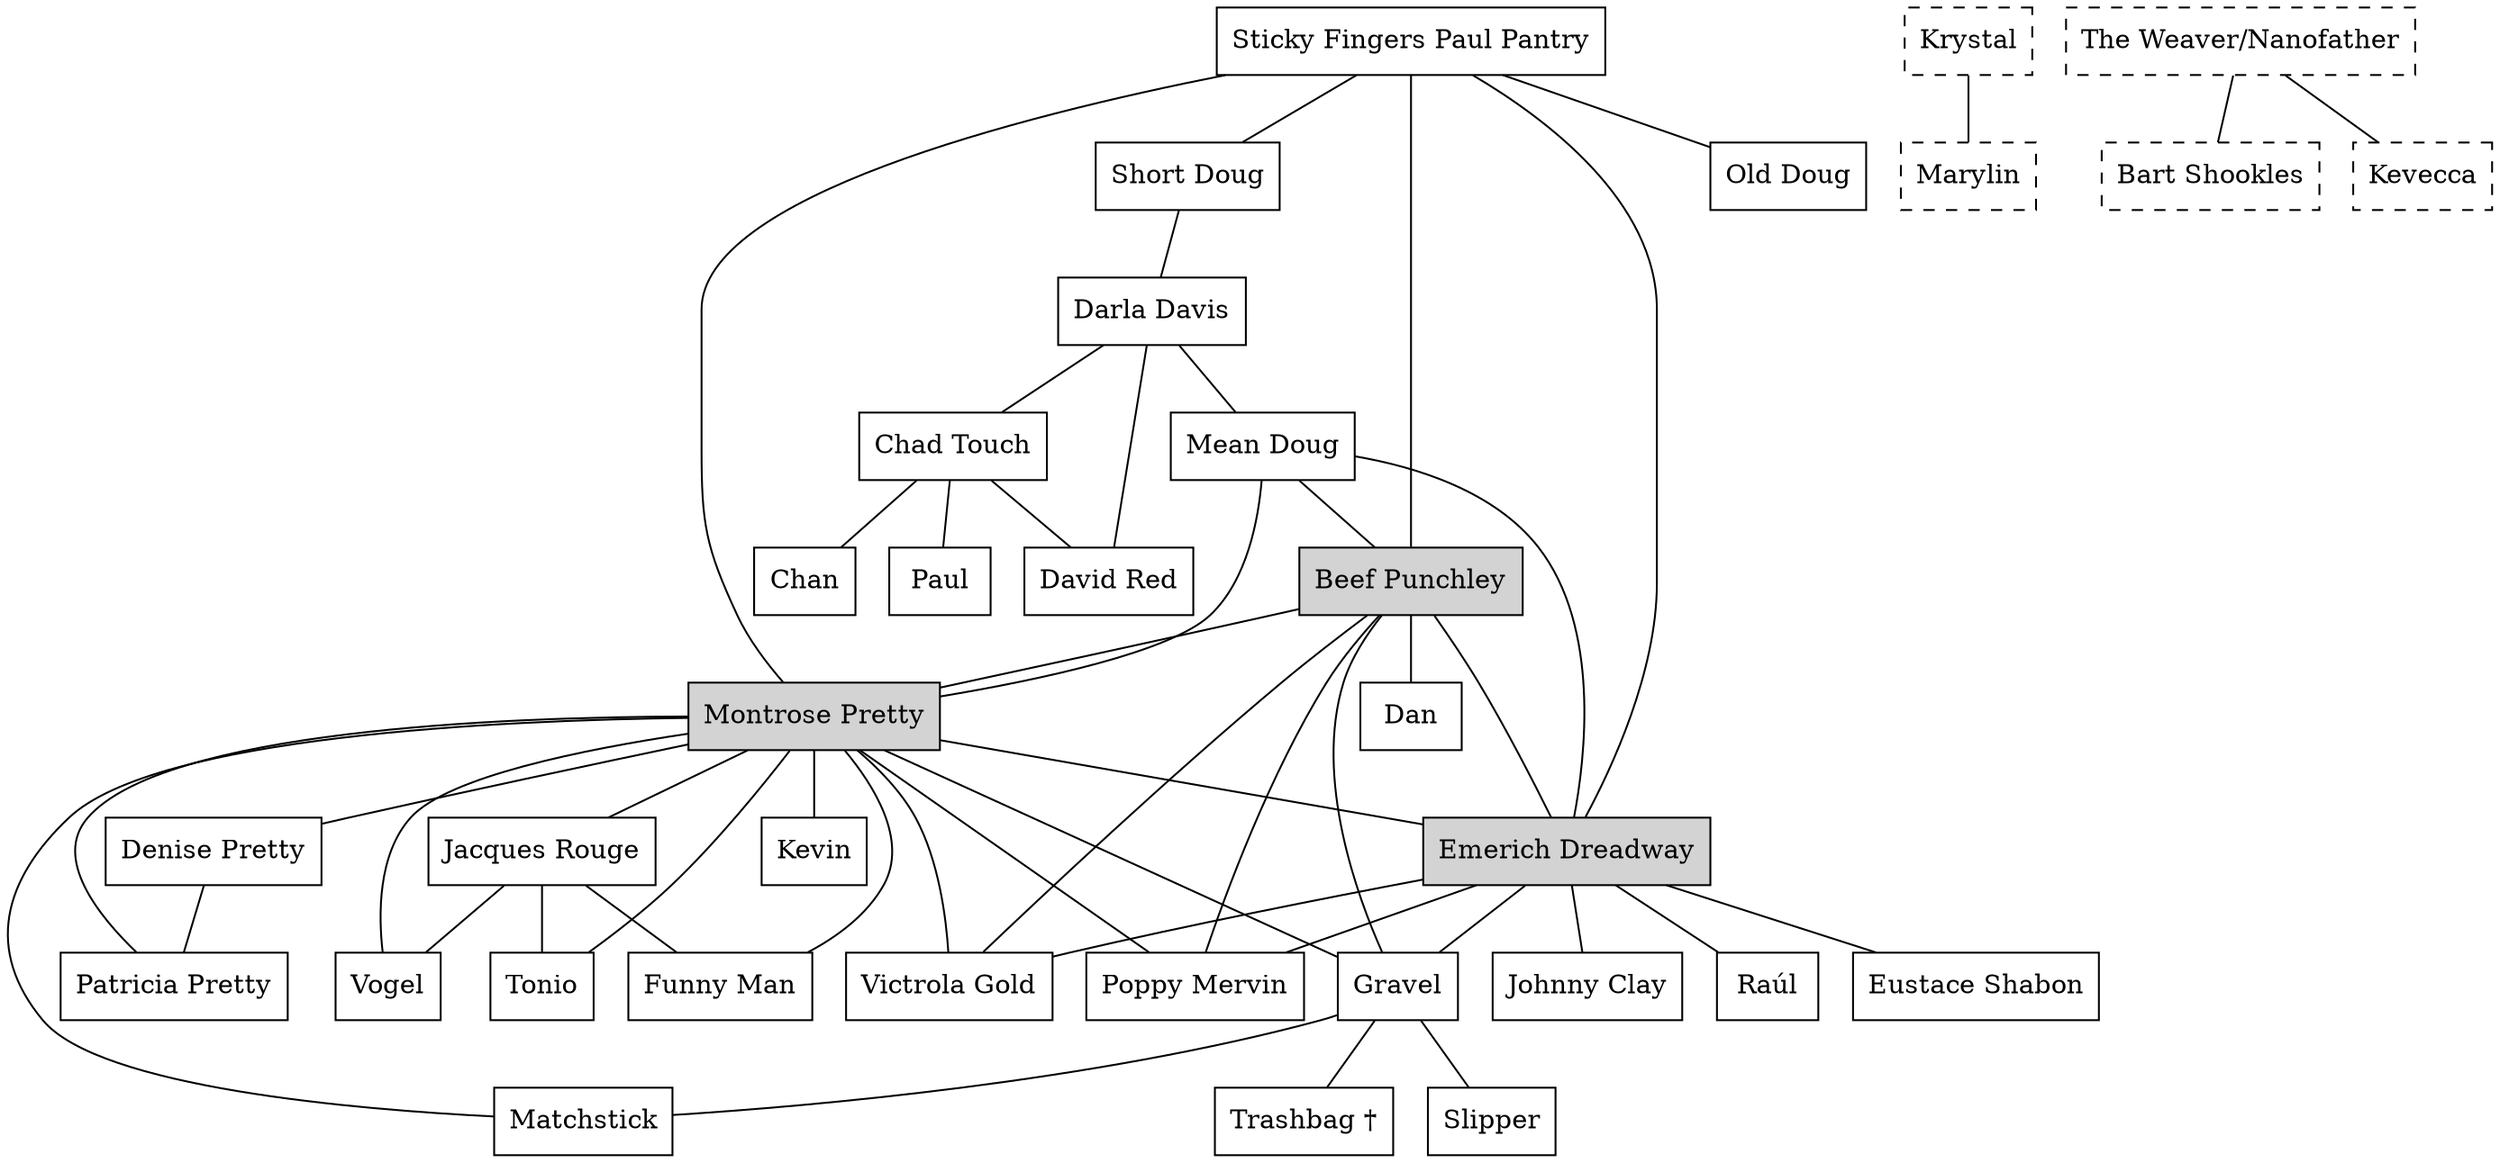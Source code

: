 // A graph of all/most of the named characters of The Adventure Zone: Steeplechase.
//
// One very notable omission is the creator of Steeplechase, Carmine Denton, who is technically connected to everyone,
// which would massively complicate the graph.
//
// P.S.: Whoever made the transcripts is a saint.

graph G {
    node [shape=box];

    // Characters grouped by episode, in order of appearance.

    // Episode 0
    bpunchley [label="Beef Punchley", style="filled"]; // Played by Travis McElroy.
    mpretty [label="Montrose Pretty", style="filled"]; // Played by Griffin McElroy.
    edreadway [label="Emerich Dreadway", style="filled"]; // Played by Clint McElroy.
    
    pmervin [label="Poppy Mervin"]; // Owner of Poppy's Place, employer of the main characters.
    eshabon [label="Eustace Shabon"]; // Hard light grandpa who works at Whittle Around.
    vgold [label="Victrola Gold"]; // Owner of Anachroknickknacks.

    // Episode 1
    krystal [label="Krystal", style="dashed"]; // Played by Autumn Seavey Hicks.
    gravel [label="Gravel"]; // Mission giver and former employee of Denton's.
    slipper [label="Slipper"]; // Generic goon, one of Gravel's guys.
    matchstick [label="Matchstick"]; // Generic goon, one of Gravel's guys.
    trashbag [label="Trashbag †"]; // Generic goon, one of Gravel's guys. Died in episode 11.
    kevin [label="Kevin"]; // Guard at the Prize Pantry.
    dan [label="Dan"]; // Employee at the Prize Pantry.

    // Episode 2
    weaver [label="The Weaver/Nanofather", style="dashed"]; // Unknown. Speaks through Justin McElroy.

    // Episode 3
    ppantry [label="Sticky Fingers Paul Pantry"]; // Owner of the Prize Pantry.

    // Episode 4
    bshookles [label="Bart Shookles", style="dashed"]; // The Weaver's cat.
    sdoug [label="Short Doug"]; // A "friend" of Paul's.
    odoug [label="Old Doug"]; // Another "friend" of Paul's.
    ddavis [label="Darla Davis"]; // A private investigator.
    mdoug [label="Mean Doug"]; // Plays saxophone outside of Darla's office.

    // Episode 5
    dred [label="David Red"]; // Sinnuendo client.
    ctouch [label="Chad Touch"]; // Sinnuendo employee.
    jclay [label="Johnny Clay"]; // Hard light waiter at Sinnuendo.
    raúl [label="Raúl"]; // Hard light waiter at Sinnuendo.

    // Episode 6
    marylin [label="Marylin", style="dashed"]; // One of Krystal's followers.
    dpretty [label="Denise Pretty"]; // Montrose's wife. (?)
    ppretty [label="Patricia Pretty"]; // Montrose's daughter. (?)
    chan [label="Chan"]; // Guard at Sinnuendo.
    paul [label="Paul"]; // Guard at Sinnuendo.

    // Episode 7
    jrouge [label="Jacques Rouge"]; // Leader of a group of thieves who want to steal the Stealswell diamond.
    vogel [label="Vogel"]; // One of Jacques' thieves.
    tonio [label="Tonio"]; // One of Jacques' thieves.
    funnyman [label="Funny Man"]; // One of Jacques' thieves.

    // Episode 9
    kevecca [label="Kevecca", style="dashed"]; // Unknown. Presumably the granddaughter of the Nanofather.

    subgraph episode0 {
        bpunchley -- mpretty;
        bpunchley -- edreadway;
        mpretty -- edreadway;
        
        bpunchley -- pmervin;
        mpretty -- pmervin;
        edreadway -- pmervin;

        edreadway -- eshabon;
        
        bpunchley -- vgold;
        mpretty -- vgold;
        edreadway -- vgold;
    }

    subgraph episode1 {
        krystal;

        bpunchley -- gravel;
        mpretty -- gravel;
        edreadway -- gravel;

        gravel -- slipper;
        gravel -- matchstick;
        gravel -- trashbag;

        mpretty -- kevin;

        bpunchley -- dan;

        mpretty -- matchstick;
    }

    subgraph episode3 {
        ppantry -- bpunchley;
        ppantry -- mpretty;
        ppantry -- edreadway;
    }

    subgraph episode4 {
        weaver -- bshookles;

        ppantry -- sdoug;
        ppantry -- odoug;

        sdoug -- ddavis;
        
        mdoug -- bpunchley;
        mdoug -- mpretty;
        mdoug -- edreadway;
        ddavis -- mdoug;
    }

    subgraph episode5 {
        ddavis -- dred;
        ddavis -- ctouch;

        ctouch -- dred;

        edreadway -- jclay;
        edreadway -- raúl;
    }

    subgraph episode6 {
        krystal -- marylin;

        mpretty -- dpretty;
        mpretty -- ppretty;

        dpretty -- ppretty;

        ctouch -- chan;
        ctouch -- paul;
    }

    subgraph episode8 {
        mpretty -- jrouge;

        jrouge -- vogel;
        jrouge -- tonio;
        jrouge -- funnyman;

        mpretty -- vogel;
        mpretty -- tonio;
        mpretty -- funnyman;
    }
    
    subgraph episode9 {
        weaver -- kevecca;
    }
}
